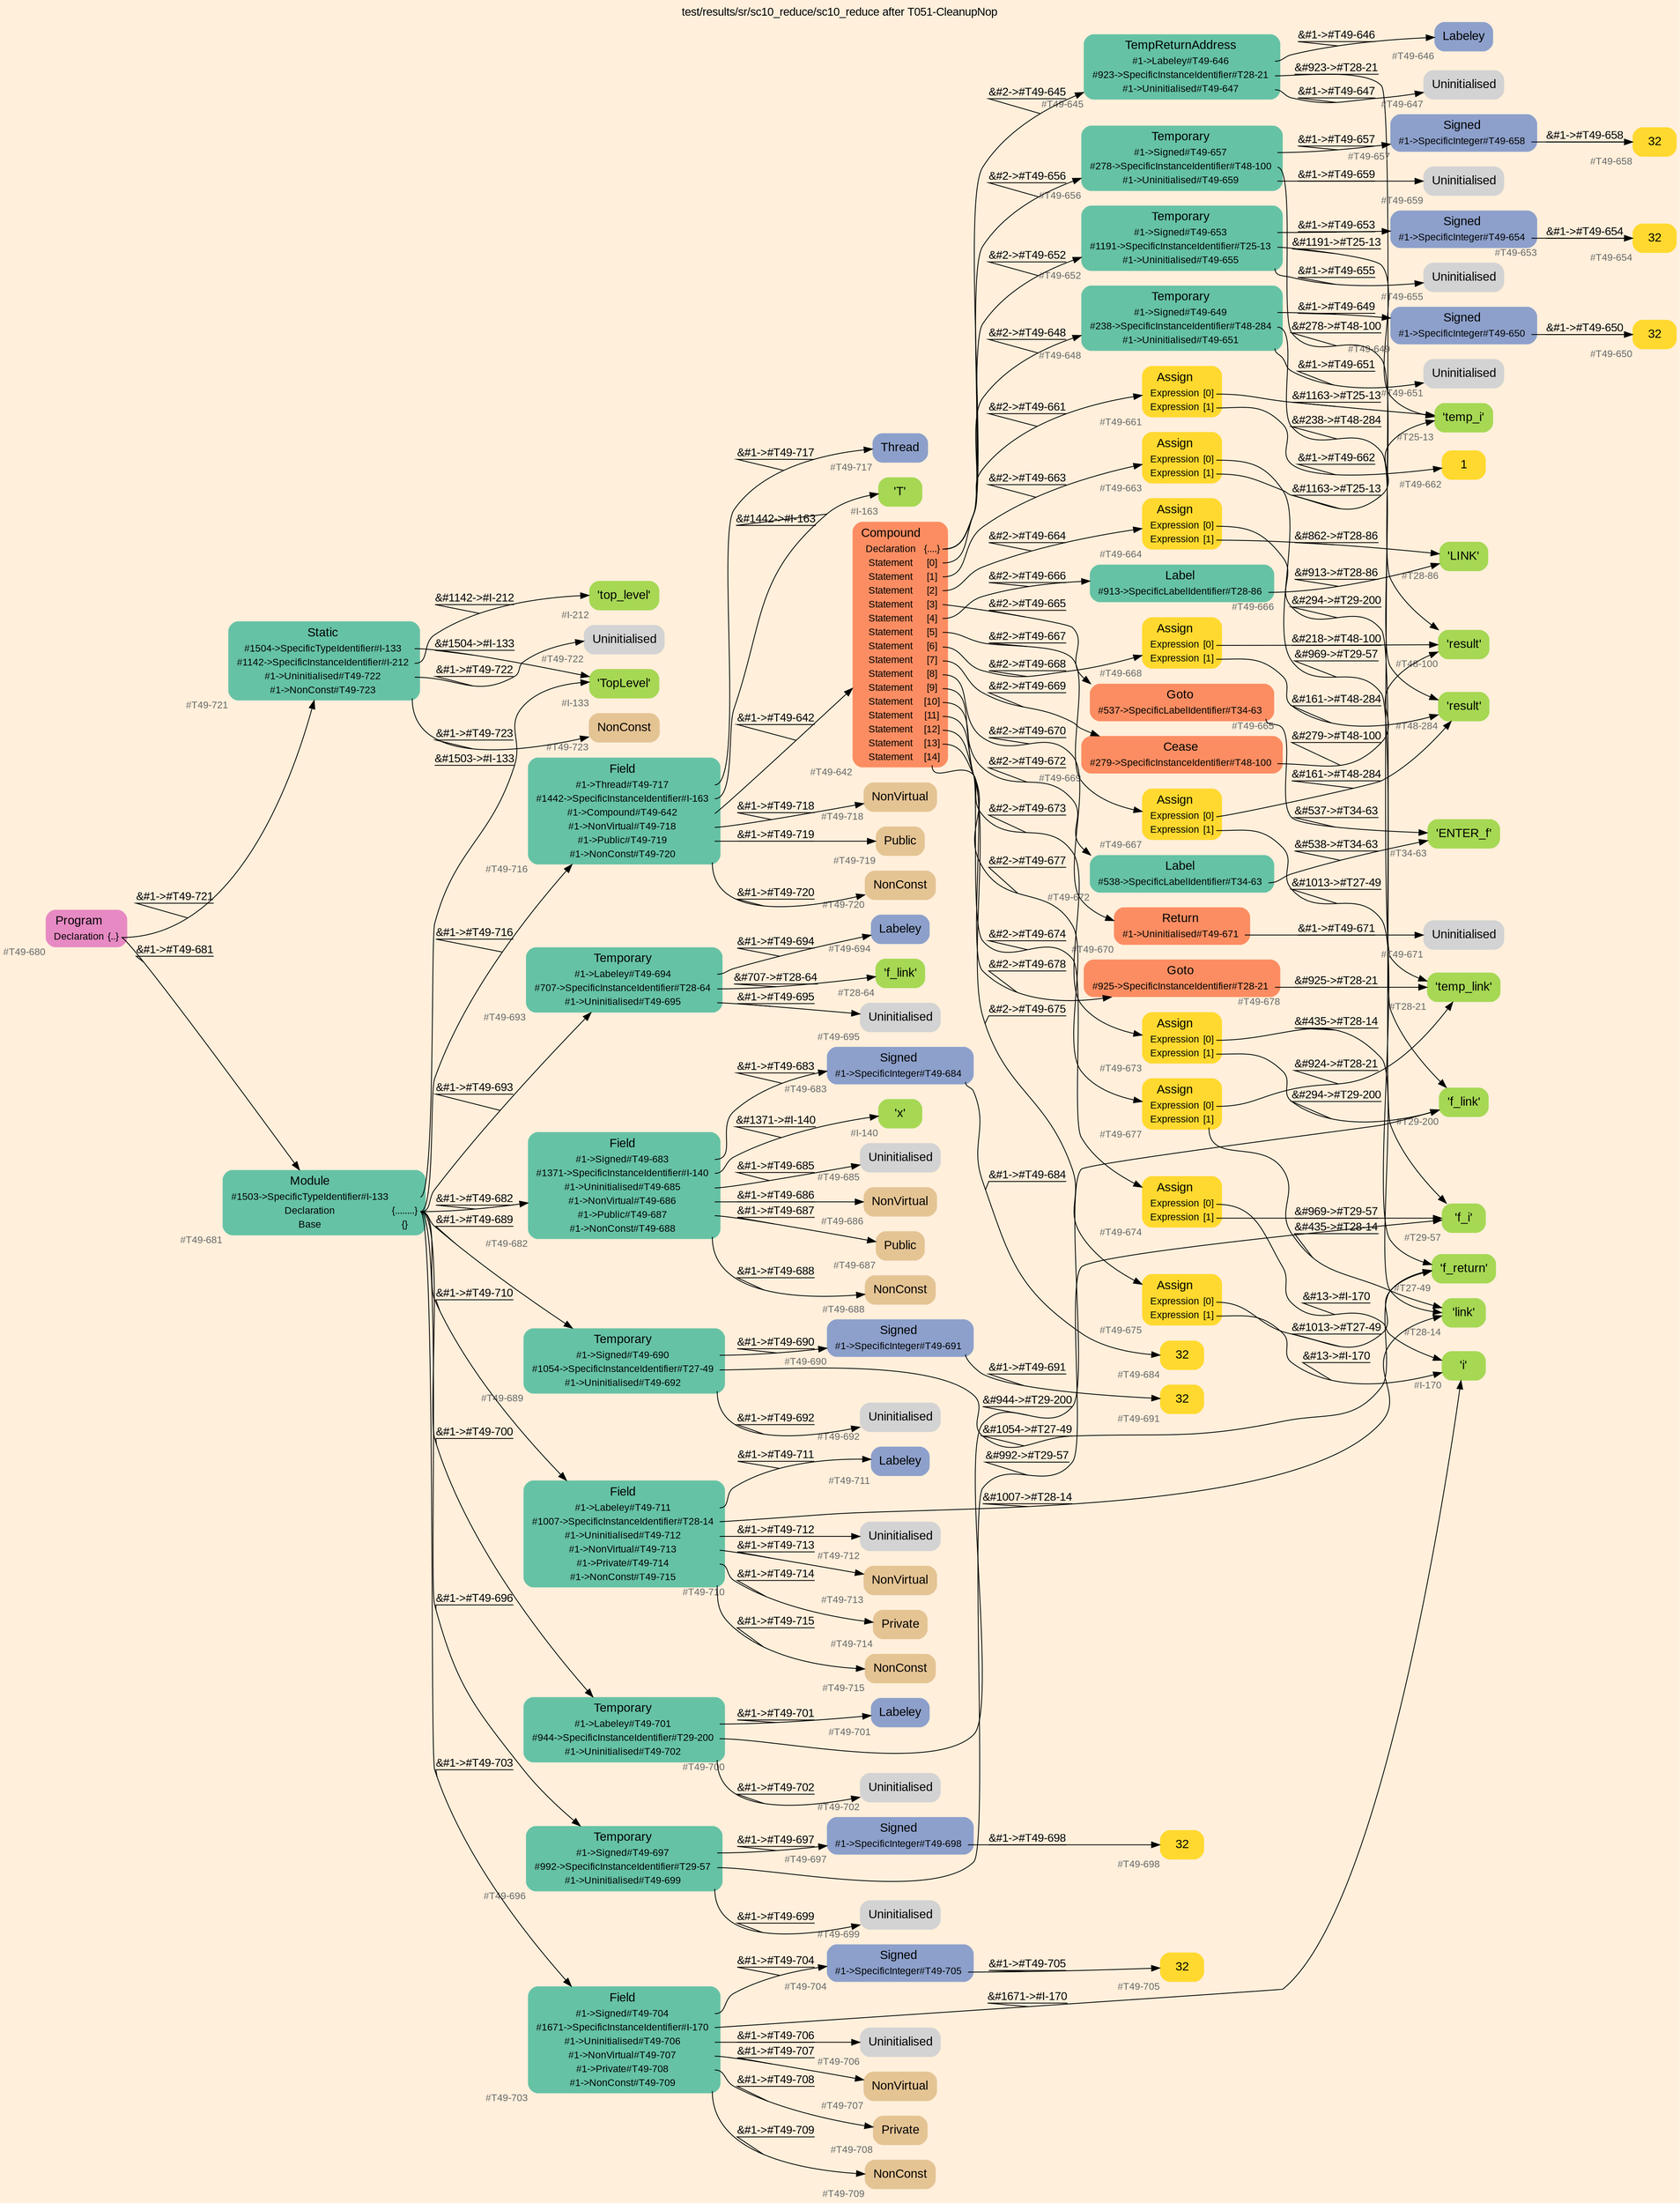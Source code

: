 digraph "test/results/sr/sc10_reduce/sc10_reduce after T051-CleanupNop" {
label = "test/results/sr/sc10_reduce/sc10_reduce after T051-CleanupNop"
labelloc = t
graph [
    rankdir = "LR"
    ranksep = 0.3
    bgcolor = antiquewhite1
    color = black
    fontcolor = black
    fontname = "Arial"
];
node [
    fontname = "Arial"
];
edge [
    fontname = "Arial"
];

// -------------------- node figure --------------------
// -------- block #T49-680 ----------
"#T49-680" [
    fillcolor = "/set28/4"
    xlabel = "#T49-680"
    fontsize = "12"
    fontcolor = grey40
    shape = "plaintext"
    label = <<TABLE BORDER="0" CELLBORDER="0" CELLSPACING="0">
     <TR><TD><FONT COLOR="black" POINT-SIZE="15">Program</FONT></TD></TR>
     <TR><TD><FONT COLOR="black" POINT-SIZE="12">Declaration</FONT></TD><TD PORT="port0"><FONT COLOR="black" POINT-SIZE="12">{..}</FONT></TD></TR>
    </TABLE>>
    style = "rounded,filled"
];

// -------- block #T49-681 ----------
"#T49-681" [
    fillcolor = "/set28/1"
    xlabel = "#T49-681"
    fontsize = "12"
    fontcolor = grey40
    shape = "plaintext"
    label = <<TABLE BORDER="0" CELLBORDER="0" CELLSPACING="0">
     <TR><TD><FONT COLOR="black" POINT-SIZE="15">Module</FONT></TD></TR>
     <TR><TD><FONT COLOR="black" POINT-SIZE="12">#1503-&gt;SpecificTypeIdentifier#I-133</FONT></TD><TD PORT="port0"></TD></TR>
     <TR><TD><FONT COLOR="black" POINT-SIZE="12">Declaration</FONT></TD><TD PORT="port1"><FONT COLOR="black" POINT-SIZE="12">{........}</FONT></TD></TR>
     <TR><TD><FONT COLOR="black" POINT-SIZE="12">Base</FONT></TD><TD PORT="port2"><FONT COLOR="black" POINT-SIZE="12">{}</FONT></TD></TR>
    </TABLE>>
    style = "rounded,filled"
];

// -------- block #I-133 ----------
"#I-133" [
    fillcolor = "/set28/5"
    xlabel = "#I-133"
    fontsize = "12"
    fontcolor = grey40
    shape = "plaintext"
    label = <<TABLE BORDER="0" CELLBORDER="0" CELLSPACING="0">
     <TR><TD><FONT COLOR="black" POINT-SIZE="15">'TopLevel'</FONT></TD></TR>
    </TABLE>>
    style = "rounded,filled"
];

// -------- block #T49-682 ----------
"#T49-682" [
    fillcolor = "/set28/1"
    xlabel = "#T49-682"
    fontsize = "12"
    fontcolor = grey40
    shape = "plaintext"
    label = <<TABLE BORDER="0" CELLBORDER="0" CELLSPACING="0">
     <TR><TD><FONT COLOR="black" POINT-SIZE="15">Field</FONT></TD></TR>
     <TR><TD><FONT COLOR="black" POINT-SIZE="12">#1-&gt;Signed#T49-683</FONT></TD><TD PORT="port0"></TD></TR>
     <TR><TD><FONT COLOR="black" POINT-SIZE="12">#1371-&gt;SpecificInstanceIdentifier#I-140</FONT></TD><TD PORT="port1"></TD></TR>
     <TR><TD><FONT COLOR="black" POINT-SIZE="12">#1-&gt;Uninitialised#T49-685</FONT></TD><TD PORT="port2"></TD></TR>
     <TR><TD><FONT COLOR="black" POINT-SIZE="12">#1-&gt;NonVirtual#T49-686</FONT></TD><TD PORT="port3"></TD></TR>
     <TR><TD><FONT COLOR="black" POINT-SIZE="12">#1-&gt;Public#T49-687</FONT></TD><TD PORT="port4"></TD></TR>
     <TR><TD><FONT COLOR="black" POINT-SIZE="12">#1-&gt;NonConst#T49-688</FONT></TD><TD PORT="port5"></TD></TR>
    </TABLE>>
    style = "rounded,filled"
];

// -------- block #T49-683 ----------
"#T49-683" [
    fillcolor = "/set28/3"
    xlabel = "#T49-683"
    fontsize = "12"
    fontcolor = grey40
    shape = "plaintext"
    label = <<TABLE BORDER="0" CELLBORDER="0" CELLSPACING="0">
     <TR><TD><FONT COLOR="black" POINT-SIZE="15">Signed</FONT></TD></TR>
     <TR><TD><FONT COLOR="black" POINT-SIZE="12">#1-&gt;SpecificInteger#T49-684</FONT></TD><TD PORT="port0"></TD></TR>
    </TABLE>>
    style = "rounded,filled"
];

// -------- block #T49-684 ----------
"#T49-684" [
    fillcolor = "/set28/6"
    xlabel = "#T49-684"
    fontsize = "12"
    fontcolor = grey40
    shape = "plaintext"
    label = <<TABLE BORDER="0" CELLBORDER="0" CELLSPACING="0">
     <TR><TD><FONT COLOR="black" POINT-SIZE="15">32</FONT></TD></TR>
    </TABLE>>
    style = "rounded,filled"
];

// -------- block #I-140 ----------
"#I-140" [
    fillcolor = "/set28/5"
    xlabel = "#I-140"
    fontsize = "12"
    fontcolor = grey40
    shape = "plaintext"
    label = <<TABLE BORDER="0" CELLBORDER="0" CELLSPACING="0">
     <TR><TD><FONT COLOR="black" POINT-SIZE="15">'x'</FONT></TD></TR>
    </TABLE>>
    style = "rounded,filled"
];

// -------- block #T49-685 ----------
"#T49-685" [
    xlabel = "#T49-685"
    fontsize = "12"
    fontcolor = grey40
    shape = "plaintext"
    label = <<TABLE BORDER="0" CELLBORDER="0" CELLSPACING="0">
     <TR><TD><FONT COLOR="black" POINT-SIZE="15">Uninitialised</FONT></TD></TR>
    </TABLE>>
    style = "rounded,filled"
];

// -------- block #T49-686 ----------
"#T49-686" [
    fillcolor = "/set28/7"
    xlabel = "#T49-686"
    fontsize = "12"
    fontcolor = grey40
    shape = "plaintext"
    label = <<TABLE BORDER="0" CELLBORDER="0" CELLSPACING="0">
     <TR><TD><FONT COLOR="black" POINT-SIZE="15">NonVirtual</FONT></TD></TR>
    </TABLE>>
    style = "rounded,filled"
];

// -------- block #T49-687 ----------
"#T49-687" [
    fillcolor = "/set28/7"
    xlabel = "#T49-687"
    fontsize = "12"
    fontcolor = grey40
    shape = "plaintext"
    label = <<TABLE BORDER="0" CELLBORDER="0" CELLSPACING="0">
     <TR><TD><FONT COLOR="black" POINT-SIZE="15">Public</FONT></TD></TR>
    </TABLE>>
    style = "rounded,filled"
];

// -------- block #T49-688 ----------
"#T49-688" [
    fillcolor = "/set28/7"
    xlabel = "#T49-688"
    fontsize = "12"
    fontcolor = grey40
    shape = "plaintext"
    label = <<TABLE BORDER="0" CELLBORDER="0" CELLSPACING="0">
     <TR><TD><FONT COLOR="black" POINT-SIZE="15">NonConst</FONT></TD></TR>
    </TABLE>>
    style = "rounded,filled"
];

// -------- block #T49-689 ----------
"#T49-689" [
    fillcolor = "/set28/1"
    xlabel = "#T49-689"
    fontsize = "12"
    fontcolor = grey40
    shape = "plaintext"
    label = <<TABLE BORDER="0" CELLBORDER="0" CELLSPACING="0">
     <TR><TD><FONT COLOR="black" POINT-SIZE="15">Temporary</FONT></TD></TR>
     <TR><TD><FONT COLOR="black" POINT-SIZE="12">#1-&gt;Signed#T49-690</FONT></TD><TD PORT="port0"></TD></TR>
     <TR><TD><FONT COLOR="black" POINT-SIZE="12">#1054-&gt;SpecificInstanceIdentifier#T27-49</FONT></TD><TD PORT="port1"></TD></TR>
     <TR><TD><FONT COLOR="black" POINT-SIZE="12">#1-&gt;Uninitialised#T49-692</FONT></TD><TD PORT="port2"></TD></TR>
    </TABLE>>
    style = "rounded,filled"
];

// -------- block #T49-690 ----------
"#T49-690" [
    fillcolor = "/set28/3"
    xlabel = "#T49-690"
    fontsize = "12"
    fontcolor = grey40
    shape = "plaintext"
    label = <<TABLE BORDER="0" CELLBORDER="0" CELLSPACING="0">
     <TR><TD><FONT COLOR="black" POINT-SIZE="15">Signed</FONT></TD></TR>
     <TR><TD><FONT COLOR="black" POINT-SIZE="12">#1-&gt;SpecificInteger#T49-691</FONT></TD><TD PORT="port0"></TD></TR>
    </TABLE>>
    style = "rounded,filled"
];

// -------- block #T49-691 ----------
"#T49-691" [
    fillcolor = "/set28/6"
    xlabel = "#T49-691"
    fontsize = "12"
    fontcolor = grey40
    shape = "plaintext"
    label = <<TABLE BORDER="0" CELLBORDER="0" CELLSPACING="0">
     <TR><TD><FONT COLOR="black" POINT-SIZE="15">32</FONT></TD></TR>
    </TABLE>>
    style = "rounded,filled"
];

// -------- block #T27-49 ----------
"#T27-49" [
    fillcolor = "/set28/5"
    xlabel = "#T27-49"
    fontsize = "12"
    fontcolor = grey40
    shape = "plaintext"
    label = <<TABLE BORDER="0" CELLBORDER="0" CELLSPACING="0">
     <TR><TD><FONT COLOR="black" POINT-SIZE="15">'f_return'</FONT></TD></TR>
    </TABLE>>
    style = "rounded,filled"
];

// -------- block #T49-692 ----------
"#T49-692" [
    xlabel = "#T49-692"
    fontsize = "12"
    fontcolor = grey40
    shape = "plaintext"
    label = <<TABLE BORDER="0" CELLBORDER="0" CELLSPACING="0">
     <TR><TD><FONT COLOR="black" POINT-SIZE="15">Uninitialised</FONT></TD></TR>
    </TABLE>>
    style = "rounded,filled"
];

// -------- block #T49-693 ----------
"#T49-693" [
    fillcolor = "/set28/1"
    xlabel = "#T49-693"
    fontsize = "12"
    fontcolor = grey40
    shape = "plaintext"
    label = <<TABLE BORDER="0" CELLBORDER="0" CELLSPACING="0">
     <TR><TD><FONT COLOR="black" POINT-SIZE="15">Temporary</FONT></TD></TR>
     <TR><TD><FONT COLOR="black" POINT-SIZE="12">#1-&gt;Labeley#T49-694</FONT></TD><TD PORT="port0"></TD></TR>
     <TR><TD><FONT COLOR="black" POINT-SIZE="12">#707-&gt;SpecificInstanceIdentifier#T28-64</FONT></TD><TD PORT="port1"></TD></TR>
     <TR><TD><FONT COLOR="black" POINT-SIZE="12">#1-&gt;Uninitialised#T49-695</FONT></TD><TD PORT="port2"></TD></TR>
    </TABLE>>
    style = "rounded,filled"
];

// -------- block #T49-694 ----------
"#T49-694" [
    fillcolor = "/set28/3"
    xlabel = "#T49-694"
    fontsize = "12"
    fontcolor = grey40
    shape = "plaintext"
    label = <<TABLE BORDER="0" CELLBORDER="0" CELLSPACING="0">
     <TR><TD><FONT COLOR="black" POINT-SIZE="15">Labeley</FONT></TD></TR>
    </TABLE>>
    style = "rounded,filled"
];

// -------- block #T28-64 ----------
"#T28-64" [
    fillcolor = "/set28/5"
    xlabel = "#T28-64"
    fontsize = "12"
    fontcolor = grey40
    shape = "plaintext"
    label = <<TABLE BORDER="0" CELLBORDER="0" CELLSPACING="0">
     <TR><TD><FONT COLOR="black" POINT-SIZE="15">'f_link'</FONT></TD></TR>
    </TABLE>>
    style = "rounded,filled"
];

// -------- block #T49-695 ----------
"#T49-695" [
    xlabel = "#T49-695"
    fontsize = "12"
    fontcolor = grey40
    shape = "plaintext"
    label = <<TABLE BORDER="0" CELLBORDER="0" CELLSPACING="0">
     <TR><TD><FONT COLOR="black" POINT-SIZE="15">Uninitialised</FONT></TD></TR>
    </TABLE>>
    style = "rounded,filled"
];

// -------- block #T49-696 ----------
"#T49-696" [
    fillcolor = "/set28/1"
    xlabel = "#T49-696"
    fontsize = "12"
    fontcolor = grey40
    shape = "plaintext"
    label = <<TABLE BORDER="0" CELLBORDER="0" CELLSPACING="0">
     <TR><TD><FONT COLOR="black" POINT-SIZE="15">Temporary</FONT></TD></TR>
     <TR><TD><FONT COLOR="black" POINT-SIZE="12">#1-&gt;Signed#T49-697</FONT></TD><TD PORT="port0"></TD></TR>
     <TR><TD><FONT COLOR="black" POINT-SIZE="12">#992-&gt;SpecificInstanceIdentifier#T29-57</FONT></TD><TD PORT="port1"></TD></TR>
     <TR><TD><FONT COLOR="black" POINT-SIZE="12">#1-&gt;Uninitialised#T49-699</FONT></TD><TD PORT="port2"></TD></TR>
    </TABLE>>
    style = "rounded,filled"
];

// -------- block #T49-697 ----------
"#T49-697" [
    fillcolor = "/set28/3"
    xlabel = "#T49-697"
    fontsize = "12"
    fontcolor = grey40
    shape = "plaintext"
    label = <<TABLE BORDER="0" CELLBORDER="0" CELLSPACING="0">
     <TR><TD><FONT COLOR="black" POINT-SIZE="15">Signed</FONT></TD></TR>
     <TR><TD><FONT COLOR="black" POINT-SIZE="12">#1-&gt;SpecificInteger#T49-698</FONT></TD><TD PORT="port0"></TD></TR>
    </TABLE>>
    style = "rounded,filled"
];

// -------- block #T49-698 ----------
"#T49-698" [
    fillcolor = "/set28/6"
    xlabel = "#T49-698"
    fontsize = "12"
    fontcolor = grey40
    shape = "plaintext"
    label = <<TABLE BORDER="0" CELLBORDER="0" CELLSPACING="0">
     <TR><TD><FONT COLOR="black" POINT-SIZE="15">32</FONT></TD></TR>
    </TABLE>>
    style = "rounded,filled"
];

// -------- block #T29-57 ----------
"#T29-57" [
    fillcolor = "/set28/5"
    xlabel = "#T29-57"
    fontsize = "12"
    fontcolor = grey40
    shape = "plaintext"
    label = <<TABLE BORDER="0" CELLBORDER="0" CELLSPACING="0">
     <TR><TD><FONT COLOR="black" POINT-SIZE="15">'f_i'</FONT></TD></TR>
    </TABLE>>
    style = "rounded,filled"
];

// -------- block #T49-699 ----------
"#T49-699" [
    xlabel = "#T49-699"
    fontsize = "12"
    fontcolor = grey40
    shape = "plaintext"
    label = <<TABLE BORDER="0" CELLBORDER="0" CELLSPACING="0">
     <TR><TD><FONT COLOR="black" POINT-SIZE="15">Uninitialised</FONT></TD></TR>
    </TABLE>>
    style = "rounded,filled"
];

// -------- block #T49-700 ----------
"#T49-700" [
    fillcolor = "/set28/1"
    xlabel = "#T49-700"
    fontsize = "12"
    fontcolor = grey40
    shape = "plaintext"
    label = <<TABLE BORDER="0" CELLBORDER="0" CELLSPACING="0">
     <TR><TD><FONT COLOR="black" POINT-SIZE="15">Temporary</FONT></TD></TR>
     <TR><TD><FONT COLOR="black" POINT-SIZE="12">#1-&gt;Labeley#T49-701</FONT></TD><TD PORT="port0"></TD></TR>
     <TR><TD><FONT COLOR="black" POINT-SIZE="12">#944-&gt;SpecificInstanceIdentifier#T29-200</FONT></TD><TD PORT="port1"></TD></TR>
     <TR><TD><FONT COLOR="black" POINT-SIZE="12">#1-&gt;Uninitialised#T49-702</FONT></TD><TD PORT="port2"></TD></TR>
    </TABLE>>
    style = "rounded,filled"
];

// -------- block #T49-701 ----------
"#T49-701" [
    fillcolor = "/set28/3"
    xlabel = "#T49-701"
    fontsize = "12"
    fontcolor = grey40
    shape = "plaintext"
    label = <<TABLE BORDER="0" CELLBORDER="0" CELLSPACING="0">
     <TR><TD><FONT COLOR="black" POINT-SIZE="15">Labeley</FONT></TD></TR>
    </TABLE>>
    style = "rounded,filled"
];

// -------- block #T29-200 ----------
"#T29-200" [
    fillcolor = "/set28/5"
    xlabel = "#T29-200"
    fontsize = "12"
    fontcolor = grey40
    shape = "plaintext"
    label = <<TABLE BORDER="0" CELLBORDER="0" CELLSPACING="0">
     <TR><TD><FONT COLOR="black" POINT-SIZE="15">'f_link'</FONT></TD></TR>
    </TABLE>>
    style = "rounded,filled"
];

// -------- block #T49-702 ----------
"#T49-702" [
    xlabel = "#T49-702"
    fontsize = "12"
    fontcolor = grey40
    shape = "plaintext"
    label = <<TABLE BORDER="0" CELLBORDER="0" CELLSPACING="0">
     <TR><TD><FONT COLOR="black" POINT-SIZE="15">Uninitialised</FONT></TD></TR>
    </TABLE>>
    style = "rounded,filled"
];

// -------- block #T49-703 ----------
"#T49-703" [
    fillcolor = "/set28/1"
    xlabel = "#T49-703"
    fontsize = "12"
    fontcolor = grey40
    shape = "plaintext"
    label = <<TABLE BORDER="0" CELLBORDER="0" CELLSPACING="0">
     <TR><TD><FONT COLOR="black" POINT-SIZE="15">Field</FONT></TD></TR>
     <TR><TD><FONT COLOR="black" POINT-SIZE="12">#1-&gt;Signed#T49-704</FONT></TD><TD PORT="port0"></TD></TR>
     <TR><TD><FONT COLOR="black" POINT-SIZE="12">#1671-&gt;SpecificInstanceIdentifier#I-170</FONT></TD><TD PORT="port1"></TD></TR>
     <TR><TD><FONT COLOR="black" POINT-SIZE="12">#1-&gt;Uninitialised#T49-706</FONT></TD><TD PORT="port2"></TD></TR>
     <TR><TD><FONT COLOR="black" POINT-SIZE="12">#1-&gt;NonVirtual#T49-707</FONT></TD><TD PORT="port3"></TD></TR>
     <TR><TD><FONT COLOR="black" POINT-SIZE="12">#1-&gt;Private#T49-708</FONT></TD><TD PORT="port4"></TD></TR>
     <TR><TD><FONT COLOR="black" POINT-SIZE="12">#1-&gt;NonConst#T49-709</FONT></TD><TD PORT="port5"></TD></TR>
    </TABLE>>
    style = "rounded,filled"
];

// -------- block #T49-704 ----------
"#T49-704" [
    fillcolor = "/set28/3"
    xlabel = "#T49-704"
    fontsize = "12"
    fontcolor = grey40
    shape = "plaintext"
    label = <<TABLE BORDER="0" CELLBORDER="0" CELLSPACING="0">
     <TR><TD><FONT COLOR="black" POINT-SIZE="15">Signed</FONT></TD></TR>
     <TR><TD><FONT COLOR="black" POINT-SIZE="12">#1-&gt;SpecificInteger#T49-705</FONT></TD><TD PORT="port0"></TD></TR>
    </TABLE>>
    style = "rounded,filled"
];

// -------- block #T49-705 ----------
"#T49-705" [
    fillcolor = "/set28/6"
    xlabel = "#T49-705"
    fontsize = "12"
    fontcolor = grey40
    shape = "plaintext"
    label = <<TABLE BORDER="0" CELLBORDER="0" CELLSPACING="0">
     <TR><TD><FONT COLOR="black" POINT-SIZE="15">32</FONT></TD></TR>
    </TABLE>>
    style = "rounded,filled"
];

// -------- block #I-170 ----------
"#I-170" [
    fillcolor = "/set28/5"
    xlabel = "#I-170"
    fontsize = "12"
    fontcolor = grey40
    shape = "plaintext"
    label = <<TABLE BORDER="0" CELLBORDER="0" CELLSPACING="0">
     <TR><TD><FONT COLOR="black" POINT-SIZE="15">'i'</FONT></TD></TR>
    </TABLE>>
    style = "rounded,filled"
];

// -------- block #T49-706 ----------
"#T49-706" [
    xlabel = "#T49-706"
    fontsize = "12"
    fontcolor = grey40
    shape = "plaintext"
    label = <<TABLE BORDER="0" CELLBORDER="0" CELLSPACING="0">
     <TR><TD><FONT COLOR="black" POINT-SIZE="15">Uninitialised</FONT></TD></TR>
    </TABLE>>
    style = "rounded,filled"
];

// -------- block #T49-707 ----------
"#T49-707" [
    fillcolor = "/set28/7"
    xlabel = "#T49-707"
    fontsize = "12"
    fontcolor = grey40
    shape = "plaintext"
    label = <<TABLE BORDER="0" CELLBORDER="0" CELLSPACING="0">
     <TR><TD><FONT COLOR="black" POINT-SIZE="15">NonVirtual</FONT></TD></TR>
    </TABLE>>
    style = "rounded,filled"
];

// -------- block #T49-708 ----------
"#T49-708" [
    fillcolor = "/set28/7"
    xlabel = "#T49-708"
    fontsize = "12"
    fontcolor = grey40
    shape = "plaintext"
    label = <<TABLE BORDER="0" CELLBORDER="0" CELLSPACING="0">
     <TR><TD><FONT COLOR="black" POINT-SIZE="15">Private</FONT></TD></TR>
    </TABLE>>
    style = "rounded,filled"
];

// -------- block #T49-709 ----------
"#T49-709" [
    fillcolor = "/set28/7"
    xlabel = "#T49-709"
    fontsize = "12"
    fontcolor = grey40
    shape = "plaintext"
    label = <<TABLE BORDER="0" CELLBORDER="0" CELLSPACING="0">
     <TR><TD><FONT COLOR="black" POINT-SIZE="15">NonConst</FONT></TD></TR>
    </TABLE>>
    style = "rounded,filled"
];

// -------- block #T49-710 ----------
"#T49-710" [
    fillcolor = "/set28/1"
    xlabel = "#T49-710"
    fontsize = "12"
    fontcolor = grey40
    shape = "plaintext"
    label = <<TABLE BORDER="0" CELLBORDER="0" CELLSPACING="0">
     <TR><TD><FONT COLOR="black" POINT-SIZE="15">Field</FONT></TD></TR>
     <TR><TD><FONT COLOR="black" POINT-SIZE="12">#1-&gt;Labeley#T49-711</FONT></TD><TD PORT="port0"></TD></TR>
     <TR><TD><FONT COLOR="black" POINT-SIZE="12">#1007-&gt;SpecificInstanceIdentifier#T28-14</FONT></TD><TD PORT="port1"></TD></TR>
     <TR><TD><FONT COLOR="black" POINT-SIZE="12">#1-&gt;Uninitialised#T49-712</FONT></TD><TD PORT="port2"></TD></TR>
     <TR><TD><FONT COLOR="black" POINT-SIZE="12">#1-&gt;NonVirtual#T49-713</FONT></TD><TD PORT="port3"></TD></TR>
     <TR><TD><FONT COLOR="black" POINT-SIZE="12">#1-&gt;Private#T49-714</FONT></TD><TD PORT="port4"></TD></TR>
     <TR><TD><FONT COLOR="black" POINT-SIZE="12">#1-&gt;NonConst#T49-715</FONT></TD><TD PORT="port5"></TD></TR>
    </TABLE>>
    style = "rounded,filled"
];

// -------- block #T49-711 ----------
"#T49-711" [
    fillcolor = "/set28/3"
    xlabel = "#T49-711"
    fontsize = "12"
    fontcolor = grey40
    shape = "plaintext"
    label = <<TABLE BORDER="0" CELLBORDER="0" CELLSPACING="0">
     <TR><TD><FONT COLOR="black" POINT-SIZE="15">Labeley</FONT></TD></TR>
    </TABLE>>
    style = "rounded,filled"
];

// -------- block #T28-14 ----------
"#T28-14" [
    fillcolor = "/set28/5"
    xlabel = "#T28-14"
    fontsize = "12"
    fontcolor = grey40
    shape = "plaintext"
    label = <<TABLE BORDER="0" CELLBORDER="0" CELLSPACING="0">
     <TR><TD><FONT COLOR="black" POINT-SIZE="15">'link'</FONT></TD></TR>
    </TABLE>>
    style = "rounded,filled"
];

// -------- block #T49-712 ----------
"#T49-712" [
    xlabel = "#T49-712"
    fontsize = "12"
    fontcolor = grey40
    shape = "plaintext"
    label = <<TABLE BORDER="0" CELLBORDER="0" CELLSPACING="0">
     <TR><TD><FONT COLOR="black" POINT-SIZE="15">Uninitialised</FONT></TD></TR>
    </TABLE>>
    style = "rounded,filled"
];

// -------- block #T49-713 ----------
"#T49-713" [
    fillcolor = "/set28/7"
    xlabel = "#T49-713"
    fontsize = "12"
    fontcolor = grey40
    shape = "plaintext"
    label = <<TABLE BORDER="0" CELLBORDER="0" CELLSPACING="0">
     <TR><TD><FONT COLOR="black" POINT-SIZE="15">NonVirtual</FONT></TD></TR>
    </TABLE>>
    style = "rounded,filled"
];

// -------- block #T49-714 ----------
"#T49-714" [
    fillcolor = "/set28/7"
    xlabel = "#T49-714"
    fontsize = "12"
    fontcolor = grey40
    shape = "plaintext"
    label = <<TABLE BORDER="0" CELLBORDER="0" CELLSPACING="0">
     <TR><TD><FONT COLOR="black" POINT-SIZE="15">Private</FONT></TD></TR>
    </TABLE>>
    style = "rounded,filled"
];

// -------- block #T49-715 ----------
"#T49-715" [
    fillcolor = "/set28/7"
    xlabel = "#T49-715"
    fontsize = "12"
    fontcolor = grey40
    shape = "plaintext"
    label = <<TABLE BORDER="0" CELLBORDER="0" CELLSPACING="0">
     <TR><TD><FONT COLOR="black" POINT-SIZE="15">NonConst</FONT></TD></TR>
    </TABLE>>
    style = "rounded,filled"
];

// -------- block #T49-716 ----------
"#T49-716" [
    fillcolor = "/set28/1"
    xlabel = "#T49-716"
    fontsize = "12"
    fontcolor = grey40
    shape = "plaintext"
    label = <<TABLE BORDER="0" CELLBORDER="0" CELLSPACING="0">
     <TR><TD><FONT COLOR="black" POINT-SIZE="15">Field</FONT></TD></TR>
     <TR><TD><FONT COLOR="black" POINT-SIZE="12">#1-&gt;Thread#T49-717</FONT></TD><TD PORT="port0"></TD></TR>
     <TR><TD><FONT COLOR="black" POINT-SIZE="12">#1442-&gt;SpecificInstanceIdentifier#I-163</FONT></TD><TD PORT="port1"></TD></TR>
     <TR><TD><FONT COLOR="black" POINT-SIZE="12">#1-&gt;Compound#T49-642</FONT></TD><TD PORT="port2"></TD></TR>
     <TR><TD><FONT COLOR="black" POINT-SIZE="12">#1-&gt;NonVirtual#T49-718</FONT></TD><TD PORT="port3"></TD></TR>
     <TR><TD><FONT COLOR="black" POINT-SIZE="12">#1-&gt;Public#T49-719</FONT></TD><TD PORT="port4"></TD></TR>
     <TR><TD><FONT COLOR="black" POINT-SIZE="12">#1-&gt;NonConst#T49-720</FONT></TD><TD PORT="port5"></TD></TR>
    </TABLE>>
    style = "rounded,filled"
];

// -------- block #T49-717 ----------
"#T49-717" [
    fillcolor = "/set28/3"
    xlabel = "#T49-717"
    fontsize = "12"
    fontcolor = grey40
    shape = "plaintext"
    label = <<TABLE BORDER="0" CELLBORDER="0" CELLSPACING="0">
     <TR><TD><FONT COLOR="black" POINT-SIZE="15">Thread</FONT></TD></TR>
    </TABLE>>
    style = "rounded,filled"
];

// -------- block #I-163 ----------
"#I-163" [
    fillcolor = "/set28/5"
    xlabel = "#I-163"
    fontsize = "12"
    fontcolor = grey40
    shape = "plaintext"
    label = <<TABLE BORDER="0" CELLBORDER="0" CELLSPACING="0">
     <TR><TD><FONT COLOR="black" POINT-SIZE="15">'T'</FONT></TD></TR>
    </TABLE>>
    style = "rounded,filled"
];

// -------- block #T49-642 ----------
"#T49-642" [
    fillcolor = "/set28/2"
    xlabel = "#T49-642"
    fontsize = "12"
    fontcolor = grey40
    shape = "plaintext"
    label = <<TABLE BORDER="0" CELLBORDER="0" CELLSPACING="0">
     <TR><TD><FONT COLOR="black" POINT-SIZE="15">Compound</FONT></TD></TR>
     <TR><TD><FONT COLOR="black" POINT-SIZE="12">Declaration</FONT></TD><TD PORT="port0"><FONT COLOR="black" POINT-SIZE="12">{....}</FONT></TD></TR>
     <TR><TD><FONT COLOR="black" POINT-SIZE="12">Statement</FONT></TD><TD PORT="port1"><FONT COLOR="black" POINT-SIZE="12">[0]</FONT></TD></TR>
     <TR><TD><FONT COLOR="black" POINT-SIZE="12">Statement</FONT></TD><TD PORT="port2"><FONT COLOR="black" POINT-SIZE="12">[1]</FONT></TD></TR>
     <TR><TD><FONT COLOR="black" POINT-SIZE="12">Statement</FONT></TD><TD PORT="port3"><FONT COLOR="black" POINT-SIZE="12">[2]</FONT></TD></TR>
     <TR><TD><FONT COLOR="black" POINT-SIZE="12">Statement</FONT></TD><TD PORT="port4"><FONT COLOR="black" POINT-SIZE="12">[3]</FONT></TD></TR>
     <TR><TD><FONT COLOR="black" POINT-SIZE="12">Statement</FONT></TD><TD PORT="port5"><FONT COLOR="black" POINT-SIZE="12">[4]</FONT></TD></TR>
     <TR><TD><FONT COLOR="black" POINT-SIZE="12">Statement</FONT></TD><TD PORT="port6"><FONT COLOR="black" POINT-SIZE="12">[5]</FONT></TD></TR>
     <TR><TD><FONT COLOR="black" POINT-SIZE="12">Statement</FONT></TD><TD PORT="port7"><FONT COLOR="black" POINT-SIZE="12">[6]</FONT></TD></TR>
     <TR><TD><FONT COLOR="black" POINT-SIZE="12">Statement</FONT></TD><TD PORT="port8"><FONT COLOR="black" POINT-SIZE="12">[7]</FONT></TD></TR>
     <TR><TD><FONT COLOR="black" POINT-SIZE="12">Statement</FONT></TD><TD PORT="port9"><FONT COLOR="black" POINT-SIZE="12">[8]</FONT></TD></TR>
     <TR><TD><FONT COLOR="black" POINT-SIZE="12">Statement</FONT></TD><TD PORT="port10"><FONT COLOR="black" POINT-SIZE="12">[9]</FONT></TD></TR>
     <TR><TD><FONT COLOR="black" POINT-SIZE="12">Statement</FONT></TD><TD PORT="port11"><FONT COLOR="black" POINT-SIZE="12">[10]</FONT></TD></TR>
     <TR><TD><FONT COLOR="black" POINT-SIZE="12">Statement</FONT></TD><TD PORT="port12"><FONT COLOR="black" POINT-SIZE="12">[11]</FONT></TD></TR>
     <TR><TD><FONT COLOR="black" POINT-SIZE="12">Statement</FONT></TD><TD PORT="port13"><FONT COLOR="black" POINT-SIZE="12">[12]</FONT></TD></TR>
     <TR><TD><FONT COLOR="black" POINT-SIZE="12">Statement</FONT></TD><TD PORT="port14"><FONT COLOR="black" POINT-SIZE="12">[13]</FONT></TD></TR>
     <TR><TD><FONT COLOR="black" POINT-SIZE="12">Statement</FONT></TD><TD PORT="port15"><FONT COLOR="black" POINT-SIZE="12">[14]</FONT></TD></TR>
    </TABLE>>
    style = "rounded,filled"
];

// -------- block #T49-645 ----------
"#T49-645" [
    fillcolor = "/set28/1"
    xlabel = "#T49-645"
    fontsize = "12"
    fontcolor = grey40
    shape = "plaintext"
    label = <<TABLE BORDER="0" CELLBORDER="0" CELLSPACING="0">
     <TR><TD><FONT COLOR="black" POINT-SIZE="15">TempReturnAddress</FONT></TD></TR>
     <TR><TD><FONT COLOR="black" POINT-SIZE="12">#1-&gt;Labeley#T49-646</FONT></TD><TD PORT="port0"></TD></TR>
     <TR><TD><FONT COLOR="black" POINT-SIZE="12">#923-&gt;SpecificInstanceIdentifier#T28-21</FONT></TD><TD PORT="port1"></TD></TR>
     <TR><TD><FONT COLOR="black" POINT-SIZE="12">#1-&gt;Uninitialised#T49-647</FONT></TD><TD PORT="port2"></TD></TR>
    </TABLE>>
    style = "rounded,filled"
];

// -------- block #T49-646 ----------
"#T49-646" [
    fillcolor = "/set28/3"
    xlabel = "#T49-646"
    fontsize = "12"
    fontcolor = grey40
    shape = "plaintext"
    label = <<TABLE BORDER="0" CELLBORDER="0" CELLSPACING="0">
     <TR><TD><FONT COLOR="black" POINT-SIZE="15">Labeley</FONT></TD></TR>
    </TABLE>>
    style = "rounded,filled"
];

// -------- block #T28-21 ----------
"#T28-21" [
    fillcolor = "/set28/5"
    xlabel = "#T28-21"
    fontsize = "12"
    fontcolor = grey40
    shape = "plaintext"
    label = <<TABLE BORDER="0" CELLBORDER="0" CELLSPACING="0">
     <TR><TD><FONT COLOR="black" POINT-SIZE="15">'temp_link'</FONT></TD></TR>
    </TABLE>>
    style = "rounded,filled"
];

// -------- block #T49-647 ----------
"#T49-647" [
    xlabel = "#T49-647"
    fontsize = "12"
    fontcolor = grey40
    shape = "plaintext"
    label = <<TABLE BORDER="0" CELLBORDER="0" CELLSPACING="0">
     <TR><TD><FONT COLOR="black" POINT-SIZE="15">Uninitialised</FONT></TD></TR>
    </TABLE>>
    style = "rounded,filled"
];

// -------- block #T49-648 ----------
"#T49-648" [
    fillcolor = "/set28/1"
    xlabel = "#T49-648"
    fontsize = "12"
    fontcolor = grey40
    shape = "plaintext"
    label = <<TABLE BORDER="0" CELLBORDER="0" CELLSPACING="0">
     <TR><TD><FONT COLOR="black" POINT-SIZE="15">Temporary</FONT></TD></TR>
     <TR><TD><FONT COLOR="black" POINT-SIZE="12">#1-&gt;Signed#T49-649</FONT></TD><TD PORT="port0"></TD></TR>
     <TR><TD><FONT COLOR="black" POINT-SIZE="12">#238-&gt;SpecificInstanceIdentifier#T48-284</FONT></TD><TD PORT="port1"></TD></TR>
     <TR><TD><FONT COLOR="black" POINT-SIZE="12">#1-&gt;Uninitialised#T49-651</FONT></TD><TD PORT="port2"></TD></TR>
    </TABLE>>
    style = "rounded,filled"
];

// -------- block #T49-649 ----------
"#T49-649" [
    fillcolor = "/set28/3"
    xlabel = "#T49-649"
    fontsize = "12"
    fontcolor = grey40
    shape = "plaintext"
    label = <<TABLE BORDER="0" CELLBORDER="0" CELLSPACING="0">
     <TR><TD><FONT COLOR="black" POINT-SIZE="15">Signed</FONT></TD></TR>
     <TR><TD><FONT COLOR="black" POINT-SIZE="12">#1-&gt;SpecificInteger#T49-650</FONT></TD><TD PORT="port0"></TD></TR>
    </TABLE>>
    style = "rounded,filled"
];

// -------- block #T49-650 ----------
"#T49-650" [
    fillcolor = "/set28/6"
    xlabel = "#T49-650"
    fontsize = "12"
    fontcolor = grey40
    shape = "plaintext"
    label = <<TABLE BORDER="0" CELLBORDER="0" CELLSPACING="0">
     <TR><TD><FONT COLOR="black" POINT-SIZE="15">32</FONT></TD></TR>
    </TABLE>>
    style = "rounded,filled"
];

// -------- block #T48-284 ----------
"#T48-284" [
    fillcolor = "/set28/5"
    xlabel = "#T48-284"
    fontsize = "12"
    fontcolor = grey40
    shape = "plaintext"
    label = <<TABLE BORDER="0" CELLBORDER="0" CELLSPACING="0">
     <TR><TD><FONT COLOR="black" POINT-SIZE="15">'result'</FONT></TD></TR>
    </TABLE>>
    style = "rounded,filled"
];

// -------- block #T49-651 ----------
"#T49-651" [
    xlabel = "#T49-651"
    fontsize = "12"
    fontcolor = grey40
    shape = "plaintext"
    label = <<TABLE BORDER="0" CELLBORDER="0" CELLSPACING="0">
     <TR><TD><FONT COLOR="black" POINT-SIZE="15">Uninitialised</FONT></TD></TR>
    </TABLE>>
    style = "rounded,filled"
];

// -------- block #T49-652 ----------
"#T49-652" [
    fillcolor = "/set28/1"
    xlabel = "#T49-652"
    fontsize = "12"
    fontcolor = grey40
    shape = "plaintext"
    label = <<TABLE BORDER="0" CELLBORDER="0" CELLSPACING="0">
     <TR><TD><FONT COLOR="black" POINT-SIZE="15">Temporary</FONT></TD></TR>
     <TR><TD><FONT COLOR="black" POINT-SIZE="12">#1-&gt;Signed#T49-653</FONT></TD><TD PORT="port0"></TD></TR>
     <TR><TD><FONT COLOR="black" POINT-SIZE="12">#1191-&gt;SpecificInstanceIdentifier#T25-13</FONT></TD><TD PORT="port1"></TD></TR>
     <TR><TD><FONT COLOR="black" POINT-SIZE="12">#1-&gt;Uninitialised#T49-655</FONT></TD><TD PORT="port2"></TD></TR>
    </TABLE>>
    style = "rounded,filled"
];

// -------- block #T49-653 ----------
"#T49-653" [
    fillcolor = "/set28/3"
    xlabel = "#T49-653"
    fontsize = "12"
    fontcolor = grey40
    shape = "plaintext"
    label = <<TABLE BORDER="0" CELLBORDER="0" CELLSPACING="0">
     <TR><TD><FONT COLOR="black" POINT-SIZE="15">Signed</FONT></TD></TR>
     <TR><TD><FONT COLOR="black" POINT-SIZE="12">#1-&gt;SpecificInteger#T49-654</FONT></TD><TD PORT="port0"></TD></TR>
    </TABLE>>
    style = "rounded,filled"
];

// -------- block #T49-654 ----------
"#T49-654" [
    fillcolor = "/set28/6"
    xlabel = "#T49-654"
    fontsize = "12"
    fontcolor = grey40
    shape = "plaintext"
    label = <<TABLE BORDER="0" CELLBORDER="0" CELLSPACING="0">
     <TR><TD><FONT COLOR="black" POINT-SIZE="15">32</FONT></TD></TR>
    </TABLE>>
    style = "rounded,filled"
];

// -------- block #T25-13 ----------
"#T25-13" [
    fillcolor = "/set28/5"
    xlabel = "#T25-13"
    fontsize = "12"
    fontcolor = grey40
    shape = "plaintext"
    label = <<TABLE BORDER="0" CELLBORDER="0" CELLSPACING="0">
     <TR><TD><FONT COLOR="black" POINT-SIZE="15">'temp_i'</FONT></TD></TR>
    </TABLE>>
    style = "rounded,filled"
];

// -------- block #T49-655 ----------
"#T49-655" [
    xlabel = "#T49-655"
    fontsize = "12"
    fontcolor = grey40
    shape = "plaintext"
    label = <<TABLE BORDER="0" CELLBORDER="0" CELLSPACING="0">
     <TR><TD><FONT COLOR="black" POINT-SIZE="15">Uninitialised</FONT></TD></TR>
    </TABLE>>
    style = "rounded,filled"
];

// -------- block #T49-656 ----------
"#T49-656" [
    fillcolor = "/set28/1"
    xlabel = "#T49-656"
    fontsize = "12"
    fontcolor = grey40
    shape = "plaintext"
    label = <<TABLE BORDER="0" CELLBORDER="0" CELLSPACING="0">
     <TR><TD><FONT COLOR="black" POINT-SIZE="15">Temporary</FONT></TD></TR>
     <TR><TD><FONT COLOR="black" POINT-SIZE="12">#1-&gt;Signed#T49-657</FONT></TD><TD PORT="port0"></TD></TR>
     <TR><TD><FONT COLOR="black" POINT-SIZE="12">#278-&gt;SpecificInstanceIdentifier#T48-100</FONT></TD><TD PORT="port1"></TD></TR>
     <TR><TD><FONT COLOR="black" POINT-SIZE="12">#1-&gt;Uninitialised#T49-659</FONT></TD><TD PORT="port2"></TD></TR>
    </TABLE>>
    style = "rounded,filled"
];

// -------- block #T49-657 ----------
"#T49-657" [
    fillcolor = "/set28/3"
    xlabel = "#T49-657"
    fontsize = "12"
    fontcolor = grey40
    shape = "plaintext"
    label = <<TABLE BORDER="0" CELLBORDER="0" CELLSPACING="0">
     <TR><TD><FONT COLOR="black" POINT-SIZE="15">Signed</FONT></TD></TR>
     <TR><TD><FONT COLOR="black" POINT-SIZE="12">#1-&gt;SpecificInteger#T49-658</FONT></TD><TD PORT="port0"></TD></TR>
    </TABLE>>
    style = "rounded,filled"
];

// -------- block #T49-658 ----------
"#T49-658" [
    fillcolor = "/set28/6"
    xlabel = "#T49-658"
    fontsize = "12"
    fontcolor = grey40
    shape = "plaintext"
    label = <<TABLE BORDER="0" CELLBORDER="0" CELLSPACING="0">
     <TR><TD><FONT COLOR="black" POINT-SIZE="15">32</FONT></TD></TR>
    </TABLE>>
    style = "rounded,filled"
];

// -------- block #T48-100 ----------
"#T48-100" [
    fillcolor = "/set28/5"
    xlabel = "#T48-100"
    fontsize = "12"
    fontcolor = grey40
    shape = "plaintext"
    label = <<TABLE BORDER="0" CELLBORDER="0" CELLSPACING="0">
     <TR><TD><FONT COLOR="black" POINT-SIZE="15">'result'</FONT></TD></TR>
    </TABLE>>
    style = "rounded,filled"
];

// -------- block #T49-659 ----------
"#T49-659" [
    xlabel = "#T49-659"
    fontsize = "12"
    fontcolor = grey40
    shape = "plaintext"
    label = <<TABLE BORDER="0" CELLBORDER="0" CELLSPACING="0">
     <TR><TD><FONT COLOR="black" POINT-SIZE="15">Uninitialised</FONT></TD></TR>
    </TABLE>>
    style = "rounded,filled"
];

// -------- block #T49-661 ----------
"#T49-661" [
    fillcolor = "/set28/6"
    xlabel = "#T49-661"
    fontsize = "12"
    fontcolor = grey40
    shape = "plaintext"
    label = <<TABLE BORDER="0" CELLBORDER="0" CELLSPACING="0">
     <TR><TD><FONT COLOR="black" POINT-SIZE="15">Assign</FONT></TD></TR>
     <TR><TD><FONT COLOR="black" POINT-SIZE="12">Expression</FONT></TD><TD PORT="port0"><FONT COLOR="black" POINT-SIZE="12">[0]</FONT></TD></TR>
     <TR><TD><FONT COLOR="black" POINT-SIZE="12">Expression</FONT></TD><TD PORT="port1"><FONT COLOR="black" POINT-SIZE="12">[1]</FONT></TD></TR>
    </TABLE>>
    style = "rounded,filled"
];

// -------- block #T49-662 ----------
"#T49-662" [
    fillcolor = "/set28/6"
    xlabel = "#T49-662"
    fontsize = "12"
    fontcolor = grey40
    shape = "plaintext"
    label = <<TABLE BORDER="0" CELLBORDER="0" CELLSPACING="0">
     <TR><TD><FONT COLOR="black" POINT-SIZE="15">1</FONT></TD></TR>
    </TABLE>>
    style = "rounded,filled"
];

// -------- block #T49-663 ----------
"#T49-663" [
    fillcolor = "/set28/6"
    xlabel = "#T49-663"
    fontsize = "12"
    fontcolor = grey40
    shape = "plaintext"
    label = <<TABLE BORDER="0" CELLBORDER="0" CELLSPACING="0">
     <TR><TD><FONT COLOR="black" POINT-SIZE="15">Assign</FONT></TD></TR>
     <TR><TD><FONT COLOR="black" POINT-SIZE="12">Expression</FONT></TD><TD PORT="port0"><FONT COLOR="black" POINT-SIZE="12">[0]</FONT></TD></TR>
     <TR><TD><FONT COLOR="black" POINT-SIZE="12">Expression</FONT></TD><TD PORT="port1"><FONT COLOR="black" POINT-SIZE="12">[1]</FONT></TD></TR>
    </TABLE>>
    style = "rounded,filled"
];

// -------- block #T49-664 ----------
"#T49-664" [
    fillcolor = "/set28/6"
    xlabel = "#T49-664"
    fontsize = "12"
    fontcolor = grey40
    shape = "plaintext"
    label = <<TABLE BORDER="0" CELLBORDER="0" CELLSPACING="0">
     <TR><TD><FONT COLOR="black" POINT-SIZE="15">Assign</FONT></TD></TR>
     <TR><TD><FONT COLOR="black" POINT-SIZE="12">Expression</FONT></TD><TD PORT="port0"><FONT COLOR="black" POINT-SIZE="12">[0]</FONT></TD></TR>
     <TR><TD><FONT COLOR="black" POINT-SIZE="12">Expression</FONT></TD><TD PORT="port1"><FONT COLOR="black" POINT-SIZE="12">[1]</FONT></TD></TR>
    </TABLE>>
    style = "rounded,filled"
];

// -------- block #T28-86 ----------
"#T28-86" [
    fillcolor = "/set28/5"
    xlabel = "#T28-86"
    fontsize = "12"
    fontcolor = grey40
    shape = "plaintext"
    label = <<TABLE BORDER="0" CELLBORDER="0" CELLSPACING="0">
     <TR><TD><FONT COLOR="black" POINT-SIZE="15">'LINK'</FONT></TD></TR>
    </TABLE>>
    style = "rounded,filled"
];

// -------- block #T49-665 ----------
"#T49-665" [
    fillcolor = "/set28/2"
    xlabel = "#T49-665"
    fontsize = "12"
    fontcolor = grey40
    shape = "plaintext"
    label = <<TABLE BORDER="0" CELLBORDER="0" CELLSPACING="0">
     <TR><TD><FONT COLOR="black" POINT-SIZE="15">Goto</FONT></TD></TR>
     <TR><TD><FONT COLOR="black" POINT-SIZE="12">#537-&gt;SpecificLabelIdentifier#T34-63</FONT></TD><TD PORT="port0"></TD></TR>
    </TABLE>>
    style = "rounded,filled"
];

// -------- block #T34-63 ----------
"#T34-63" [
    fillcolor = "/set28/5"
    xlabel = "#T34-63"
    fontsize = "12"
    fontcolor = grey40
    shape = "plaintext"
    label = <<TABLE BORDER="0" CELLBORDER="0" CELLSPACING="0">
     <TR><TD><FONT COLOR="black" POINT-SIZE="15">'ENTER_f'</FONT></TD></TR>
    </TABLE>>
    style = "rounded,filled"
];

// -------- block #T49-666 ----------
"#T49-666" [
    fillcolor = "/set28/1"
    xlabel = "#T49-666"
    fontsize = "12"
    fontcolor = grey40
    shape = "plaintext"
    label = <<TABLE BORDER="0" CELLBORDER="0" CELLSPACING="0">
     <TR><TD><FONT COLOR="black" POINT-SIZE="15">Label</FONT></TD></TR>
     <TR><TD><FONT COLOR="black" POINT-SIZE="12">#913-&gt;SpecificLabelIdentifier#T28-86</FONT></TD><TD PORT="port0"></TD></TR>
    </TABLE>>
    style = "rounded,filled"
];

// -------- block #T49-667 ----------
"#T49-667" [
    fillcolor = "/set28/6"
    xlabel = "#T49-667"
    fontsize = "12"
    fontcolor = grey40
    shape = "plaintext"
    label = <<TABLE BORDER="0" CELLBORDER="0" CELLSPACING="0">
     <TR><TD><FONT COLOR="black" POINT-SIZE="15">Assign</FONT></TD></TR>
     <TR><TD><FONT COLOR="black" POINT-SIZE="12">Expression</FONT></TD><TD PORT="port0"><FONT COLOR="black" POINT-SIZE="12">[0]</FONT></TD></TR>
     <TR><TD><FONT COLOR="black" POINT-SIZE="12">Expression</FONT></TD><TD PORT="port1"><FONT COLOR="black" POINT-SIZE="12">[1]</FONT></TD></TR>
    </TABLE>>
    style = "rounded,filled"
];

// -------- block #T49-668 ----------
"#T49-668" [
    fillcolor = "/set28/6"
    xlabel = "#T49-668"
    fontsize = "12"
    fontcolor = grey40
    shape = "plaintext"
    label = <<TABLE BORDER="0" CELLBORDER="0" CELLSPACING="0">
     <TR><TD><FONT COLOR="black" POINT-SIZE="15">Assign</FONT></TD></TR>
     <TR><TD><FONT COLOR="black" POINT-SIZE="12">Expression</FONT></TD><TD PORT="port0"><FONT COLOR="black" POINT-SIZE="12">[0]</FONT></TD></TR>
     <TR><TD><FONT COLOR="black" POINT-SIZE="12">Expression</FONT></TD><TD PORT="port1"><FONT COLOR="black" POINT-SIZE="12">[1]</FONT></TD></TR>
    </TABLE>>
    style = "rounded,filled"
];

// -------- block #T49-669 ----------
"#T49-669" [
    fillcolor = "/set28/2"
    xlabel = "#T49-669"
    fontsize = "12"
    fontcolor = grey40
    shape = "plaintext"
    label = <<TABLE BORDER="0" CELLBORDER="0" CELLSPACING="0">
     <TR><TD><FONT COLOR="black" POINT-SIZE="15">Cease</FONT></TD></TR>
     <TR><TD><FONT COLOR="black" POINT-SIZE="12">#279-&gt;SpecificInstanceIdentifier#T48-100</FONT></TD><TD PORT="port0"></TD></TR>
    </TABLE>>
    style = "rounded,filled"
];

// -------- block #T49-670 ----------
"#T49-670" [
    fillcolor = "/set28/2"
    xlabel = "#T49-670"
    fontsize = "12"
    fontcolor = grey40
    shape = "plaintext"
    label = <<TABLE BORDER="0" CELLBORDER="0" CELLSPACING="0">
     <TR><TD><FONT COLOR="black" POINT-SIZE="15">Return</FONT></TD></TR>
     <TR><TD><FONT COLOR="black" POINT-SIZE="12">#1-&gt;Uninitialised#T49-671</FONT></TD><TD PORT="port0"></TD></TR>
    </TABLE>>
    style = "rounded,filled"
];

// -------- block #T49-671 ----------
"#T49-671" [
    xlabel = "#T49-671"
    fontsize = "12"
    fontcolor = grey40
    shape = "plaintext"
    label = <<TABLE BORDER="0" CELLBORDER="0" CELLSPACING="0">
     <TR><TD><FONT COLOR="black" POINT-SIZE="15">Uninitialised</FONT></TD></TR>
    </TABLE>>
    style = "rounded,filled"
];

// -------- block #T49-672 ----------
"#T49-672" [
    fillcolor = "/set28/1"
    xlabel = "#T49-672"
    fontsize = "12"
    fontcolor = grey40
    shape = "plaintext"
    label = <<TABLE BORDER="0" CELLBORDER="0" CELLSPACING="0">
     <TR><TD><FONT COLOR="black" POINT-SIZE="15">Label</FONT></TD></TR>
     <TR><TD><FONT COLOR="black" POINT-SIZE="12">#538-&gt;SpecificLabelIdentifier#T34-63</FONT></TD><TD PORT="port0"></TD></TR>
    </TABLE>>
    style = "rounded,filled"
];

// -------- block #T49-673 ----------
"#T49-673" [
    fillcolor = "/set28/6"
    xlabel = "#T49-673"
    fontsize = "12"
    fontcolor = grey40
    shape = "plaintext"
    label = <<TABLE BORDER="0" CELLBORDER="0" CELLSPACING="0">
     <TR><TD><FONT COLOR="black" POINT-SIZE="15">Assign</FONT></TD></TR>
     <TR><TD><FONT COLOR="black" POINT-SIZE="12">Expression</FONT></TD><TD PORT="port0"><FONT COLOR="black" POINT-SIZE="12">[0]</FONT></TD></TR>
     <TR><TD><FONT COLOR="black" POINT-SIZE="12">Expression</FONT></TD><TD PORT="port1"><FONT COLOR="black" POINT-SIZE="12">[1]</FONT></TD></TR>
    </TABLE>>
    style = "rounded,filled"
];

// -------- block #T49-674 ----------
"#T49-674" [
    fillcolor = "/set28/6"
    xlabel = "#T49-674"
    fontsize = "12"
    fontcolor = grey40
    shape = "plaintext"
    label = <<TABLE BORDER="0" CELLBORDER="0" CELLSPACING="0">
     <TR><TD><FONT COLOR="black" POINT-SIZE="15">Assign</FONT></TD></TR>
     <TR><TD><FONT COLOR="black" POINT-SIZE="12">Expression</FONT></TD><TD PORT="port0"><FONT COLOR="black" POINT-SIZE="12">[0]</FONT></TD></TR>
     <TR><TD><FONT COLOR="black" POINT-SIZE="12">Expression</FONT></TD><TD PORT="port1"><FONT COLOR="black" POINT-SIZE="12">[1]</FONT></TD></TR>
    </TABLE>>
    style = "rounded,filled"
];

// -------- block #T49-675 ----------
"#T49-675" [
    fillcolor = "/set28/6"
    xlabel = "#T49-675"
    fontsize = "12"
    fontcolor = grey40
    shape = "plaintext"
    label = <<TABLE BORDER="0" CELLBORDER="0" CELLSPACING="0">
     <TR><TD><FONT COLOR="black" POINT-SIZE="15">Assign</FONT></TD></TR>
     <TR><TD><FONT COLOR="black" POINT-SIZE="12">Expression</FONT></TD><TD PORT="port0"><FONT COLOR="black" POINT-SIZE="12">[0]</FONT></TD></TR>
     <TR><TD><FONT COLOR="black" POINT-SIZE="12">Expression</FONT></TD><TD PORT="port1"><FONT COLOR="black" POINT-SIZE="12">[1]</FONT></TD></TR>
    </TABLE>>
    style = "rounded,filled"
];

// -------- block #T49-677 ----------
"#T49-677" [
    fillcolor = "/set28/6"
    xlabel = "#T49-677"
    fontsize = "12"
    fontcolor = grey40
    shape = "plaintext"
    label = <<TABLE BORDER="0" CELLBORDER="0" CELLSPACING="0">
     <TR><TD><FONT COLOR="black" POINT-SIZE="15">Assign</FONT></TD></TR>
     <TR><TD><FONT COLOR="black" POINT-SIZE="12">Expression</FONT></TD><TD PORT="port0"><FONT COLOR="black" POINT-SIZE="12">[0]</FONT></TD></TR>
     <TR><TD><FONT COLOR="black" POINT-SIZE="12">Expression</FONT></TD><TD PORT="port1"><FONT COLOR="black" POINT-SIZE="12">[1]</FONT></TD></TR>
    </TABLE>>
    style = "rounded,filled"
];

// -------- block #T49-678 ----------
"#T49-678" [
    fillcolor = "/set28/2"
    xlabel = "#T49-678"
    fontsize = "12"
    fontcolor = grey40
    shape = "plaintext"
    label = <<TABLE BORDER="0" CELLBORDER="0" CELLSPACING="0">
     <TR><TD><FONT COLOR="black" POINT-SIZE="15">Goto</FONT></TD></TR>
     <TR><TD><FONT COLOR="black" POINT-SIZE="12">#925-&gt;SpecificInstanceIdentifier#T28-21</FONT></TD><TD PORT="port0"></TD></TR>
    </TABLE>>
    style = "rounded,filled"
];

// -------- block #T49-718 ----------
"#T49-718" [
    fillcolor = "/set28/7"
    xlabel = "#T49-718"
    fontsize = "12"
    fontcolor = grey40
    shape = "plaintext"
    label = <<TABLE BORDER="0" CELLBORDER="0" CELLSPACING="0">
     <TR><TD><FONT COLOR="black" POINT-SIZE="15">NonVirtual</FONT></TD></TR>
    </TABLE>>
    style = "rounded,filled"
];

// -------- block #T49-719 ----------
"#T49-719" [
    fillcolor = "/set28/7"
    xlabel = "#T49-719"
    fontsize = "12"
    fontcolor = grey40
    shape = "plaintext"
    label = <<TABLE BORDER="0" CELLBORDER="0" CELLSPACING="0">
     <TR><TD><FONT COLOR="black" POINT-SIZE="15">Public</FONT></TD></TR>
    </TABLE>>
    style = "rounded,filled"
];

// -------- block #T49-720 ----------
"#T49-720" [
    fillcolor = "/set28/7"
    xlabel = "#T49-720"
    fontsize = "12"
    fontcolor = grey40
    shape = "plaintext"
    label = <<TABLE BORDER="0" CELLBORDER="0" CELLSPACING="0">
     <TR><TD><FONT COLOR="black" POINT-SIZE="15">NonConst</FONT></TD></TR>
    </TABLE>>
    style = "rounded,filled"
];

// -------- block #T49-721 ----------
"#T49-721" [
    fillcolor = "/set28/1"
    xlabel = "#T49-721"
    fontsize = "12"
    fontcolor = grey40
    shape = "plaintext"
    label = <<TABLE BORDER="0" CELLBORDER="0" CELLSPACING="0">
     <TR><TD><FONT COLOR="black" POINT-SIZE="15">Static</FONT></TD></TR>
     <TR><TD><FONT COLOR="black" POINT-SIZE="12">#1504-&gt;SpecificTypeIdentifier#I-133</FONT></TD><TD PORT="port0"></TD></TR>
     <TR><TD><FONT COLOR="black" POINT-SIZE="12">#1142-&gt;SpecificInstanceIdentifier#I-212</FONT></TD><TD PORT="port1"></TD></TR>
     <TR><TD><FONT COLOR="black" POINT-SIZE="12">#1-&gt;Uninitialised#T49-722</FONT></TD><TD PORT="port2"></TD></TR>
     <TR><TD><FONT COLOR="black" POINT-SIZE="12">#1-&gt;NonConst#T49-723</FONT></TD><TD PORT="port3"></TD></TR>
    </TABLE>>
    style = "rounded,filled"
];

// -------- block #I-212 ----------
"#I-212" [
    fillcolor = "/set28/5"
    xlabel = "#I-212"
    fontsize = "12"
    fontcolor = grey40
    shape = "plaintext"
    label = <<TABLE BORDER="0" CELLBORDER="0" CELLSPACING="0">
     <TR><TD><FONT COLOR="black" POINT-SIZE="15">'top_level'</FONT></TD></TR>
    </TABLE>>
    style = "rounded,filled"
];

// -------- block #T49-722 ----------
"#T49-722" [
    xlabel = "#T49-722"
    fontsize = "12"
    fontcolor = grey40
    shape = "plaintext"
    label = <<TABLE BORDER="0" CELLBORDER="0" CELLSPACING="0">
     <TR><TD><FONT COLOR="black" POINT-SIZE="15">Uninitialised</FONT></TD></TR>
    </TABLE>>
    style = "rounded,filled"
];

// -------- block #T49-723 ----------
"#T49-723" [
    fillcolor = "/set28/7"
    xlabel = "#T49-723"
    fontsize = "12"
    fontcolor = grey40
    shape = "plaintext"
    label = <<TABLE BORDER="0" CELLBORDER="0" CELLSPACING="0">
     <TR><TD><FONT COLOR="black" POINT-SIZE="15">NonConst</FONT></TD></TR>
    </TABLE>>
    style = "rounded,filled"
];

"#T49-680":port0 -> "#T49-681" [
    label = "&amp;#1-&gt;#T49-681"
    decorate = true
    color = black
    fontcolor = black
];

"#T49-680":port0 -> "#T49-721" [
    label = "&amp;#1-&gt;#T49-721"
    decorate = true
    color = black
    fontcolor = black
];

"#T49-681":port0 -> "#I-133" [
    label = "&amp;#1503-&gt;#I-133"
    decorate = true
    color = black
    fontcolor = black
];

"#T49-681":port1 -> "#T49-682" [
    label = "&amp;#1-&gt;#T49-682"
    decorate = true
    color = black
    fontcolor = black
];

"#T49-681":port1 -> "#T49-689" [
    label = "&amp;#1-&gt;#T49-689"
    decorate = true
    color = black
    fontcolor = black
];

"#T49-681":port1 -> "#T49-693" [
    label = "&amp;#1-&gt;#T49-693"
    decorate = true
    color = black
    fontcolor = black
];

"#T49-681":port1 -> "#T49-696" [
    label = "&amp;#1-&gt;#T49-696"
    decorate = true
    color = black
    fontcolor = black
];

"#T49-681":port1 -> "#T49-700" [
    label = "&amp;#1-&gt;#T49-700"
    decorate = true
    color = black
    fontcolor = black
];

"#T49-681":port1 -> "#T49-703" [
    label = "&amp;#1-&gt;#T49-703"
    decorate = true
    color = black
    fontcolor = black
];

"#T49-681":port1 -> "#T49-710" [
    label = "&amp;#1-&gt;#T49-710"
    decorate = true
    color = black
    fontcolor = black
];

"#T49-681":port1 -> "#T49-716" [
    label = "&amp;#1-&gt;#T49-716"
    decorate = true
    color = black
    fontcolor = black
];

"#T49-682":port0 -> "#T49-683" [
    label = "&amp;#1-&gt;#T49-683"
    decorate = true
    color = black
    fontcolor = black
];

"#T49-682":port1 -> "#I-140" [
    label = "&amp;#1371-&gt;#I-140"
    decorate = true
    color = black
    fontcolor = black
];

"#T49-682":port2 -> "#T49-685" [
    label = "&amp;#1-&gt;#T49-685"
    decorate = true
    color = black
    fontcolor = black
];

"#T49-682":port3 -> "#T49-686" [
    label = "&amp;#1-&gt;#T49-686"
    decorate = true
    color = black
    fontcolor = black
];

"#T49-682":port4 -> "#T49-687" [
    label = "&amp;#1-&gt;#T49-687"
    decorate = true
    color = black
    fontcolor = black
];

"#T49-682":port5 -> "#T49-688" [
    label = "&amp;#1-&gt;#T49-688"
    decorate = true
    color = black
    fontcolor = black
];

"#T49-683":port0 -> "#T49-684" [
    label = "&amp;#1-&gt;#T49-684"
    decorate = true
    color = black
    fontcolor = black
];

"#T49-689":port0 -> "#T49-690" [
    label = "&amp;#1-&gt;#T49-690"
    decorate = true
    color = black
    fontcolor = black
];

"#T49-689":port1 -> "#T27-49" [
    label = "&amp;#1054-&gt;#T27-49"
    decorate = true
    color = black
    fontcolor = black
];

"#T49-689":port2 -> "#T49-692" [
    label = "&amp;#1-&gt;#T49-692"
    decorate = true
    color = black
    fontcolor = black
];

"#T49-690":port0 -> "#T49-691" [
    label = "&amp;#1-&gt;#T49-691"
    decorate = true
    color = black
    fontcolor = black
];

"#T49-693":port0 -> "#T49-694" [
    label = "&amp;#1-&gt;#T49-694"
    decorate = true
    color = black
    fontcolor = black
];

"#T49-693":port1 -> "#T28-64" [
    label = "&amp;#707-&gt;#T28-64"
    decorate = true
    color = black
    fontcolor = black
];

"#T49-693":port2 -> "#T49-695" [
    label = "&amp;#1-&gt;#T49-695"
    decorate = true
    color = black
    fontcolor = black
];

"#T49-696":port0 -> "#T49-697" [
    label = "&amp;#1-&gt;#T49-697"
    decorate = true
    color = black
    fontcolor = black
];

"#T49-696":port1 -> "#T29-57" [
    label = "&amp;#992-&gt;#T29-57"
    decorate = true
    color = black
    fontcolor = black
];

"#T49-696":port2 -> "#T49-699" [
    label = "&amp;#1-&gt;#T49-699"
    decorate = true
    color = black
    fontcolor = black
];

"#T49-697":port0 -> "#T49-698" [
    label = "&amp;#1-&gt;#T49-698"
    decorate = true
    color = black
    fontcolor = black
];

"#T49-700":port0 -> "#T49-701" [
    label = "&amp;#1-&gt;#T49-701"
    decorate = true
    color = black
    fontcolor = black
];

"#T49-700":port1 -> "#T29-200" [
    label = "&amp;#944-&gt;#T29-200"
    decorate = true
    color = black
    fontcolor = black
];

"#T49-700":port2 -> "#T49-702" [
    label = "&amp;#1-&gt;#T49-702"
    decorate = true
    color = black
    fontcolor = black
];

"#T49-703":port0 -> "#T49-704" [
    label = "&amp;#1-&gt;#T49-704"
    decorate = true
    color = black
    fontcolor = black
];

"#T49-703":port1 -> "#I-170" [
    label = "&amp;#1671-&gt;#I-170"
    decorate = true
    color = black
    fontcolor = black
];

"#T49-703":port2 -> "#T49-706" [
    label = "&amp;#1-&gt;#T49-706"
    decorate = true
    color = black
    fontcolor = black
];

"#T49-703":port3 -> "#T49-707" [
    label = "&amp;#1-&gt;#T49-707"
    decorate = true
    color = black
    fontcolor = black
];

"#T49-703":port4 -> "#T49-708" [
    label = "&amp;#1-&gt;#T49-708"
    decorate = true
    color = black
    fontcolor = black
];

"#T49-703":port5 -> "#T49-709" [
    label = "&amp;#1-&gt;#T49-709"
    decorate = true
    color = black
    fontcolor = black
];

"#T49-704":port0 -> "#T49-705" [
    label = "&amp;#1-&gt;#T49-705"
    decorate = true
    color = black
    fontcolor = black
];

"#T49-710":port0 -> "#T49-711" [
    label = "&amp;#1-&gt;#T49-711"
    decorate = true
    color = black
    fontcolor = black
];

"#T49-710":port1 -> "#T28-14" [
    label = "&amp;#1007-&gt;#T28-14"
    decorate = true
    color = black
    fontcolor = black
];

"#T49-710":port2 -> "#T49-712" [
    label = "&amp;#1-&gt;#T49-712"
    decorate = true
    color = black
    fontcolor = black
];

"#T49-710":port3 -> "#T49-713" [
    label = "&amp;#1-&gt;#T49-713"
    decorate = true
    color = black
    fontcolor = black
];

"#T49-710":port4 -> "#T49-714" [
    label = "&amp;#1-&gt;#T49-714"
    decorate = true
    color = black
    fontcolor = black
];

"#T49-710":port5 -> "#T49-715" [
    label = "&amp;#1-&gt;#T49-715"
    decorate = true
    color = black
    fontcolor = black
];

"#T49-716":port0 -> "#T49-717" [
    label = "&amp;#1-&gt;#T49-717"
    decorate = true
    color = black
    fontcolor = black
];

"#T49-716":port1 -> "#I-163" [
    label = "&amp;#1442-&gt;#I-163"
    decorate = true
    color = black
    fontcolor = black
];

"#T49-716":port2 -> "#T49-642" [
    label = "&amp;#1-&gt;#T49-642"
    decorate = true
    color = black
    fontcolor = black
];

"#T49-716":port3 -> "#T49-718" [
    label = "&amp;#1-&gt;#T49-718"
    decorate = true
    color = black
    fontcolor = black
];

"#T49-716":port4 -> "#T49-719" [
    label = "&amp;#1-&gt;#T49-719"
    decorate = true
    color = black
    fontcolor = black
];

"#T49-716":port5 -> "#T49-720" [
    label = "&amp;#1-&gt;#T49-720"
    decorate = true
    color = black
    fontcolor = black
];

"#T49-642":port0 -> "#T49-645" [
    label = "&amp;#2-&gt;#T49-645"
    decorate = true
    color = black
    fontcolor = black
];

"#T49-642":port0 -> "#T49-648" [
    label = "&amp;#2-&gt;#T49-648"
    decorate = true
    color = black
    fontcolor = black
];

"#T49-642":port0 -> "#T49-652" [
    label = "&amp;#2-&gt;#T49-652"
    decorate = true
    color = black
    fontcolor = black
];

"#T49-642":port0 -> "#T49-656" [
    label = "&amp;#2-&gt;#T49-656"
    decorate = true
    color = black
    fontcolor = black
];

"#T49-642":port1 -> "#T49-661" [
    label = "&amp;#2-&gt;#T49-661"
    decorate = true
    color = black
    fontcolor = black
];

"#T49-642":port2 -> "#T49-663" [
    label = "&amp;#2-&gt;#T49-663"
    decorate = true
    color = black
    fontcolor = black
];

"#T49-642":port3 -> "#T49-664" [
    label = "&amp;#2-&gt;#T49-664"
    decorate = true
    color = black
    fontcolor = black
];

"#T49-642":port4 -> "#T49-665" [
    label = "&amp;#2-&gt;#T49-665"
    decorate = true
    color = black
    fontcolor = black
];

"#T49-642":port5 -> "#T49-666" [
    label = "&amp;#2-&gt;#T49-666"
    decorate = true
    color = black
    fontcolor = black
];

"#T49-642":port6 -> "#T49-667" [
    label = "&amp;#2-&gt;#T49-667"
    decorate = true
    color = black
    fontcolor = black
];

"#T49-642":port7 -> "#T49-668" [
    label = "&amp;#2-&gt;#T49-668"
    decorate = true
    color = black
    fontcolor = black
];

"#T49-642":port8 -> "#T49-669" [
    label = "&amp;#2-&gt;#T49-669"
    decorate = true
    color = black
    fontcolor = black
];

"#T49-642":port9 -> "#T49-670" [
    label = "&amp;#2-&gt;#T49-670"
    decorate = true
    color = black
    fontcolor = black
];

"#T49-642":port10 -> "#T49-672" [
    label = "&amp;#2-&gt;#T49-672"
    decorate = true
    color = black
    fontcolor = black
];

"#T49-642":port11 -> "#T49-673" [
    label = "&amp;#2-&gt;#T49-673"
    decorate = true
    color = black
    fontcolor = black
];

"#T49-642":port12 -> "#T49-674" [
    label = "&amp;#2-&gt;#T49-674"
    decorate = true
    color = black
    fontcolor = black
];

"#T49-642":port13 -> "#T49-675" [
    label = "&amp;#2-&gt;#T49-675"
    decorate = true
    color = black
    fontcolor = black
];

"#T49-642":port14 -> "#T49-677" [
    label = "&amp;#2-&gt;#T49-677"
    decorate = true
    color = black
    fontcolor = black
];

"#T49-642":port15 -> "#T49-678" [
    label = "&amp;#2-&gt;#T49-678"
    decorate = true
    color = black
    fontcolor = black
];

"#T49-645":port0 -> "#T49-646" [
    label = "&amp;#1-&gt;#T49-646"
    decorate = true
    color = black
    fontcolor = black
];

"#T49-645":port1 -> "#T28-21" [
    label = "&amp;#923-&gt;#T28-21"
    decorate = true
    color = black
    fontcolor = black
];

"#T49-645":port2 -> "#T49-647" [
    label = "&amp;#1-&gt;#T49-647"
    decorate = true
    color = black
    fontcolor = black
];

"#T49-648":port0 -> "#T49-649" [
    label = "&amp;#1-&gt;#T49-649"
    decorate = true
    color = black
    fontcolor = black
];

"#T49-648":port1 -> "#T48-284" [
    label = "&amp;#238-&gt;#T48-284"
    decorate = true
    color = black
    fontcolor = black
];

"#T49-648":port2 -> "#T49-651" [
    label = "&amp;#1-&gt;#T49-651"
    decorate = true
    color = black
    fontcolor = black
];

"#T49-649":port0 -> "#T49-650" [
    label = "&amp;#1-&gt;#T49-650"
    decorate = true
    color = black
    fontcolor = black
];

"#T49-652":port0 -> "#T49-653" [
    label = "&amp;#1-&gt;#T49-653"
    decorate = true
    color = black
    fontcolor = black
];

"#T49-652":port1 -> "#T25-13" [
    label = "&amp;#1191-&gt;#T25-13"
    decorate = true
    color = black
    fontcolor = black
];

"#T49-652":port2 -> "#T49-655" [
    label = "&amp;#1-&gt;#T49-655"
    decorate = true
    color = black
    fontcolor = black
];

"#T49-653":port0 -> "#T49-654" [
    label = "&amp;#1-&gt;#T49-654"
    decorate = true
    color = black
    fontcolor = black
];

"#T49-656":port0 -> "#T49-657" [
    label = "&amp;#1-&gt;#T49-657"
    decorate = true
    color = black
    fontcolor = black
];

"#T49-656":port1 -> "#T48-100" [
    label = "&amp;#278-&gt;#T48-100"
    decorate = true
    color = black
    fontcolor = black
];

"#T49-656":port2 -> "#T49-659" [
    label = "&amp;#1-&gt;#T49-659"
    decorate = true
    color = black
    fontcolor = black
];

"#T49-657":port0 -> "#T49-658" [
    label = "&amp;#1-&gt;#T49-658"
    decorate = true
    color = black
    fontcolor = black
];

"#T49-661":port0 -> "#T25-13" [
    label = "&amp;#1163-&gt;#T25-13"
    decorate = true
    color = black
    fontcolor = black
];

"#T49-661":port1 -> "#T49-662" [
    label = "&amp;#1-&gt;#T49-662"
    decorate = true
    color = black
    fontcolor = black
];

"#T49-663":port0 -> "#T29-57" [
    label = "&amp;#969-&gt;#T29-57"
    decorate = true
    color = black
    fontcolor = black
];

"#T49-663":port1 -> "#T25-13" [
    label = "&amp;#1163-&gt;#T25-13"
    decorate = true
    color = black
    fontcolor = black
];

"#T49-664":port0 -> "#T29-200" [
    label = "&amp;#294-&gt;#T29-200"
    decorate = true
    color = black
    fontcolor = black
];

"#T49-664":port1 -> "#T28-86" [
    label = "&amp;#862-&gt;#T28-86"
    decorate = true
    color = black
    fontcolor = black
];

"#T49-665":port0 -> "#T34-63" [
    label = "&amp;#537-&gt;#T34-63"
    decorate = true
    color = black
    fontcolor = black
];

"#T49-666":port0 -> "#T28-86" [
    label = "&amp;#913-&gt;#T28-86"
    decorate = true
    color = black
    fontcolor = black
];

"#T49-667":port0 -> "#T48-284" [
    label = "&amp;#161-&gt;#T48-284"
    decorate = true
    color = black
    fontcolor = black
];

"#T49-667":port1 -> "#T27-49" [
    label = "&amp;#1013-&gt;#T27-49"
    decorate = true
    color = black
    fontcolor = black
];

"#T49-668":port0 -> "#T48-100" [
    label = "&amp;#218-&gt;#T48-100"
    decorate = true
    color = black
    fontcolor = black
];

"#T49-668":port1 -> "#T48-284" [
    label = "&amp;#161-&gt;#T48-284"
    decorate = true
    color = black
    fontcolor = black
];

"#T49-669":port0 -> "#T48-100" [
    label = "&amp;#279-&gt;#T48-100"
    decorate = true
    color = black
    fontcolor = black
];

"#T49-670":port0 -> "#T49-671" [
    label = "&amp;#1-&gt;#T49-671"
    decorate = true
    color = black
    fontcolor = black
];

"#T49-672":port0 -> "#T34-63" [
    label = "&amp;#538-&gt;#T34-63"
    decorate = true
    color = black
    fontcolor = black
];

"#T49-673":port0 -> "#T28-14" [
    label = "&amp;#435-&gt;#T28-14"
    decorate = true
    color = black
    fontcolor = black
];

"#T49-673":port1 -> "#T29-200" [
    label = "&amp;#294-&gt;#T29-200"
    decorate = true
    color = black
    fontcolor = black
];

"#T49-674":port0 -> "#I-170" [
    label = "&amp;#13-&gt;#I-170"
    decorate = true
    color = black
    fontcolor = black
];

"#T49-674":port1 -> "#T29-57" [
    label = "&amp;#969-&gt;#T29-57"
    decorate = true
    color = black
    fontcolor = black
];

"#T49-675":port0 -> "#T27-49" [
    label = "&amp;#1013-&gt;#T27-49"
    decorate = true
    color = black
    fontcolor = black
];

"#T49-675":port1 -> "#I-170" [
    label = "&amp;#13-&gt;#I-170"
    decorate = true
    color = black
    fontcolor = black
];

"#T49-677":port0 -> "#T28-21" [
    label = "&amp;#924-&gt;#T28-21"
    decorate = true
    color = black
    fontcolor = black
];

"#T49-677":port1 -> "#T28-14" [
    label = "&amp;#435-&gt;#T28-14"
    decorate = true
    color = black
    fontcolor = black
];

"#T49-678":port0 -> "#T28-21" [
    label = "&amp;#925-&gt;#T28-21"
    decorate = true
    color = black
    fontcolor = black
];

"#T49-721":port0 -> "#I-133" [
    label = "&amp;#1504-&gt;#I-133"
    decorate = true
    color = black
    fontcolor = black
];

"#T49-721":port1 -> "#I-212" [
    label = "&amp;#1142-&gt;#I-212"
    decorate = true
    color = black
    fontcolor = black
];

"#T49-721":port2 -> "#T49-722" [
    label = "&amp;#1-&gt;#T49-722"
    decorate = true
    color = black
    fontcolor = black
];

"#T49-721":port3 -> "#T49-723" [
    label = "&amp;#1-&gt;#T49-723"
    decorate = true
    color = black
    fontcolor = black
];


}
